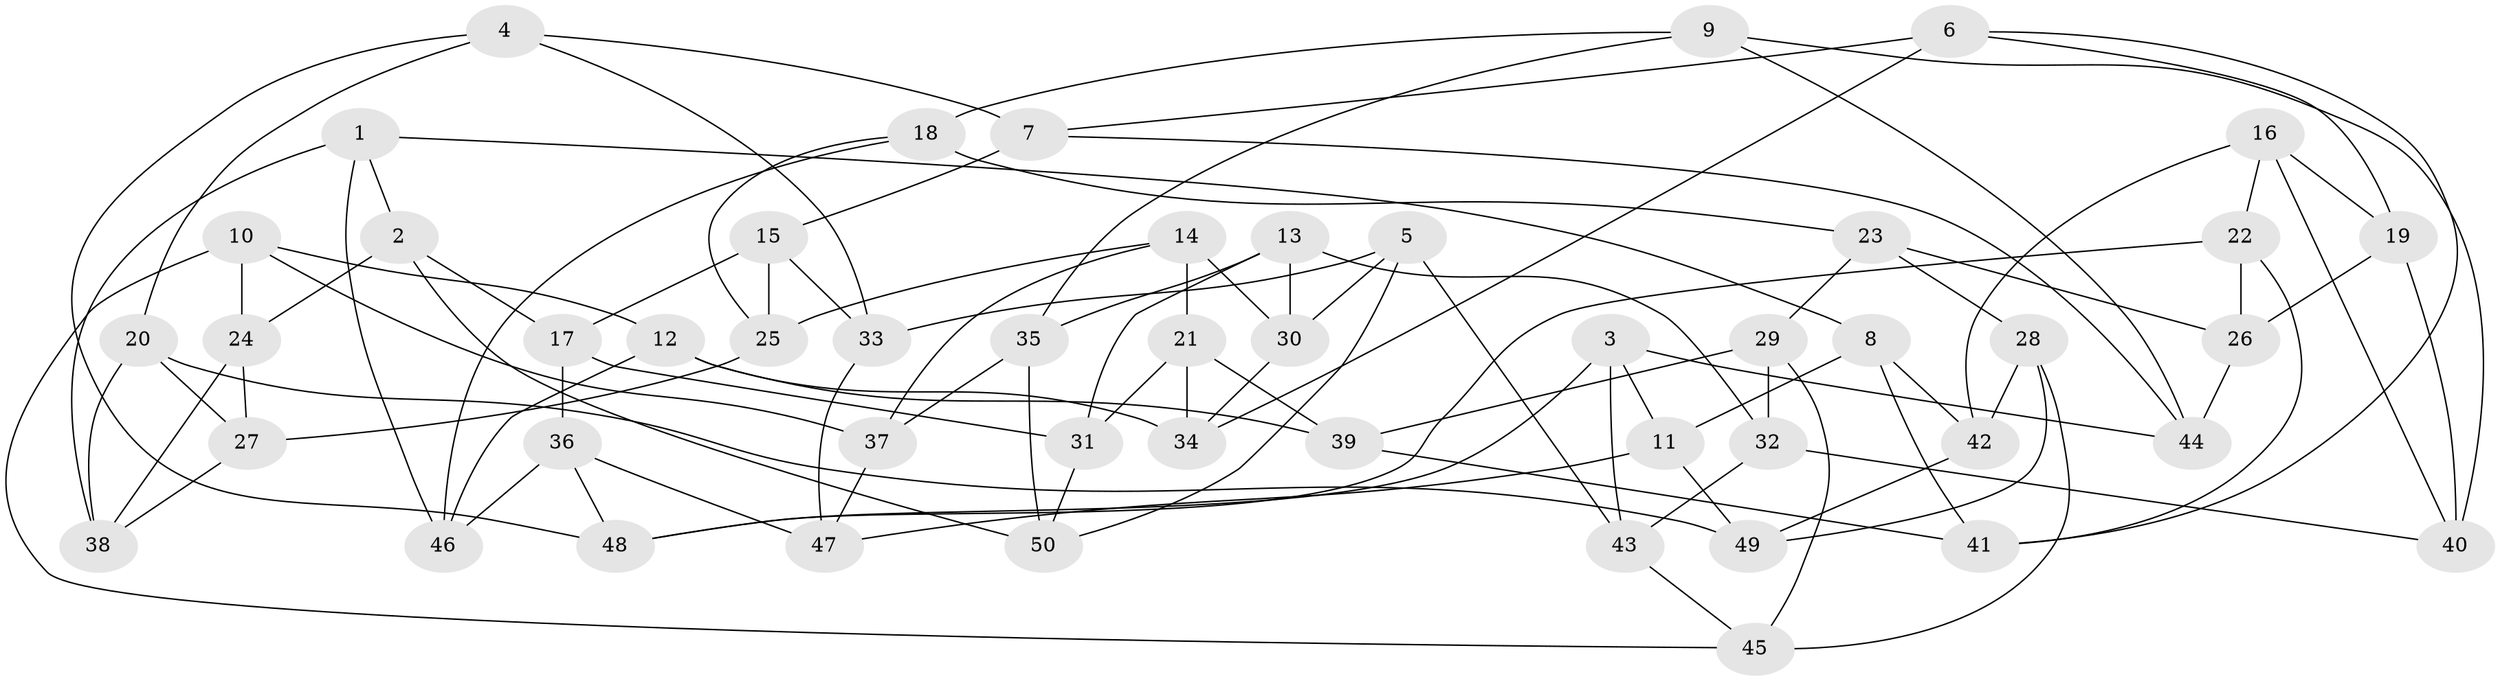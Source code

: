 // Generated by graph-tools (version 1.1) at 2025/16/03/09/25 04:16:20]
// undirected, 50 vertices, 100 edges
graph export_dot {
graph [start="1"]
  node [color=gray90,style=filled];
  1;
  2;
  3;
  4;
  5;
  6;
  7;
  8;
  9;
  10;
  11;
  12;
  13;
  14;
  15;
  16;
  17;
  18;
  19;
  20;
  21;
  22;
  23;
  24;
  25;
  26;
  27;
  28;
  29;
  30;
  31;
  32;
  33;
  34;
  35;
  36;
  37;
  38;
  39;
  40;
  41;
  42;
  43;
  44;
  45;
  46;
  47;
  48;
  49;
  50;
  1 -- 8;
  1 -- 38;
  1 -- 2;
  1 -- 46;
  2 -- 17;
  2 -- 24;
  2 -- 50;
  3 -- 44;
  3 -- 11;
  3 -- 48;
  3 -- 43;
  4 -- 33;
  4 -- 48;
  4 -- 20;
  4 -- 7;
  5 -- 43;
  5 -- 50;
  5 -- 30;
  5 -- 33;
  6 -- 7;
  6 -- 34;
  6 -- 41;
  6 -- 19;
  7 -- 44;
  7 -- 15;
  8 -- 11;
  8 -- 41;
  8 -- 42;
  9 -- 40;
  9 -- 44;
  9 -- 18;
  9 -- 35;
  10 -- 45;
  10 -- 37;
  10 -- 24;
  10 -- 12;
  11 -- 49;
  11 -- 47;
  12 -- 46;
  12 -- 39;
  12 -- 34;
  13 -- 31;
  13 -- 32;
  13 -- 35;
  13 -- 30;
  14 -- 21;
  14 -- 37;
  14 -- 30;
  14 -- 25;
  15 -- 33;
  15 -- 25;
  15 -- 17;
  16 -- 40;
  16 -- 22;
  16 -- 19;
  16 -- 42;
  17 -- 36;
  17 -- 31;
  18 -- 46;
  18 -- 23;
  18 -- 25;
  19 -- 26;
  19 -- 40;
  20 -- 27;
  20 -- 49;
  20 -- 38;
  21 -- 39;
  21 -- 31;
  21 -- 34;
  22 -- 41;
  22 -- 26;
  22 -- 48;
  23 -- 26;
  23 -- 28;
  23 -- 29;
  24 -- 27;
  24 -- 38;
  25 -- 27;
  26 -- 44;
  27 -- 38;
  28 -- 49;
  28 -- 42;
  28 -- 45;
  29 -- 45;
  29 -- 32;
  29 -- 39;
  30 -- 34;
  31 -- 50;
  32 -- 43;
  32 -- 40;
  33 -- 47;
  35 -- 37;
  35 -- 50;
  36 -- 48;
  36 -- 46;
  36 -- 47;
  37 -- 47;
  39 -- 41;
  42 -- 49;
  43 -- 45;
}
